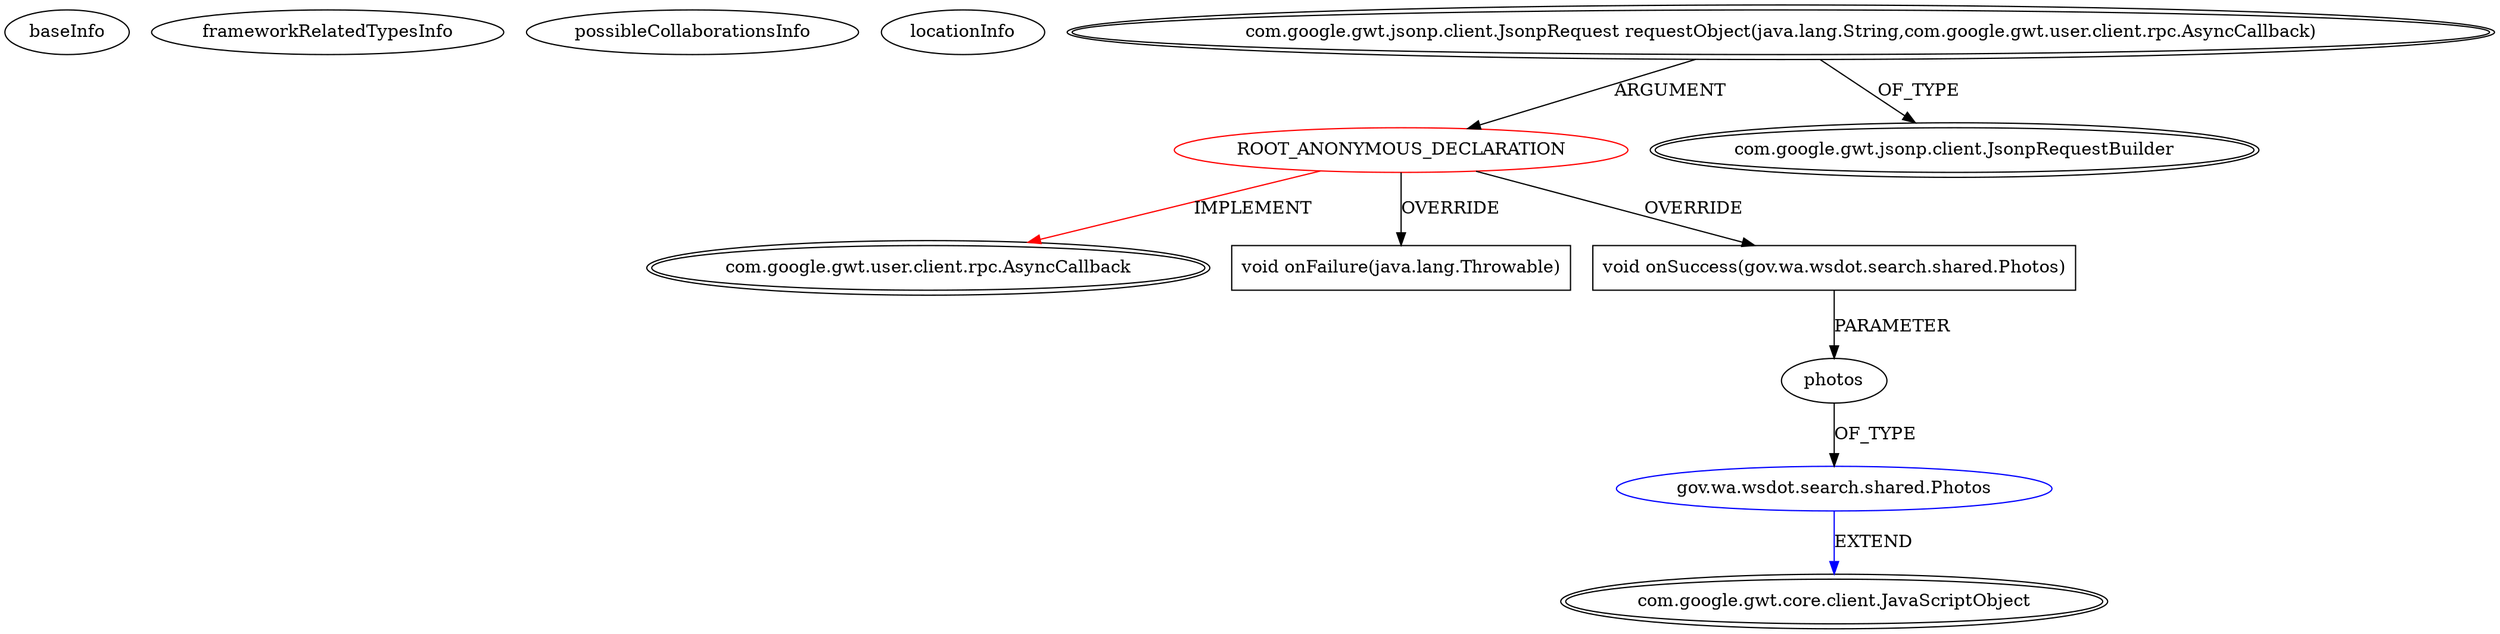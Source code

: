 digraph {
baseInfo[graphId=456,category="extension_graph",isAnonymous=true,possibleRelation=true]
frameworkRelatedTypesInfo[0="com.google.gwt.user.client.rpc.AsyncCallback"]
possibleCollaborationsInfo[0="456~OVERRIDING_METHOD_DECLARATION-PARAMETER_DECLARATION-~com.google.gwt.user.client.rpc.AsyncCallback ~com.google.gwt.core.client.JavaScriptObject ~true~false"]
locationInfo[projectName="WSDOT-WSDOT-Search-GWT",filePath="/WSDOT-WSDOT-Search-GWT/WSDOT-Search-GWT-master/src/gov/wa/wsdot/search/client/SearchWidget.java",contextSignature="void getPhotoData(java.lang.String,java.lang.String)",graphId="456"]
0[label="ROOT_ANONYMOUS_DECLARATION",vertexType="ROOT_ANONYMOUS_DECLARATION",isFrameworkType=false,color=red]
1[label="com.google.gwt.user.client.rpc.AsyncCallback",vertexType="FRAMEWORK_INTERFACE_TYPE",isFrameworkType=true,peripheries=2]
2[label="com.google.gwt.jsonp.client.JsonpRequest requestObject(java.lang.String,com.google.gwt.user.client.rpc.AsyncCallback)",vertexType="OUTSIDE_CALL",isFrameworkType=true,peripheries=2]
3[label="com.google.gwt.jsonp.client.JsonpRequestBuilder",vertexType="FRAMEWORK_CLASS_TYPE",isFrameworkType=true,peripheries=2]
4[label="void onFailure(java.lang.Throwable)",vertexType="OVERRIDING_METHOD_DECLARATION",isFrameworkType=false,shape=box]
5[label="void onSuccess(gov.wa.wsdot.search.shared.Photos)",vertexType="OVERRIDING_METHOD_DECLARATION",isFrameworkType=false,shape=box]
6[label="photos",vertexType="PARAMETER_DECLARATION",isFrameworkType=false]
7[label="gov.wa.wsdot.search.shared.Photos",vertexType="REFERENCE_CLIENT_CLASS_DECLARATION",isFrameworkType=false,color=blue]
8[label="com.google.gwt.core.client.JavaScriptObject",vertexType="FRAMEWORK_CLASS_TYPE",isFrameworkType=true,peripheries=2]
0->1[label="IMPLEMENT",color=red]
2->0[label="ARGUMENT"]
2->3[label="OF_TYPE"]
0->4[label="OVERRIDE"]
0->5[label="OVERRIDE"]
7->8[label="EXTEND",color=blue]
6->7[label="OF_TYPE"]
5->6[label="PARAMETER"]
}
